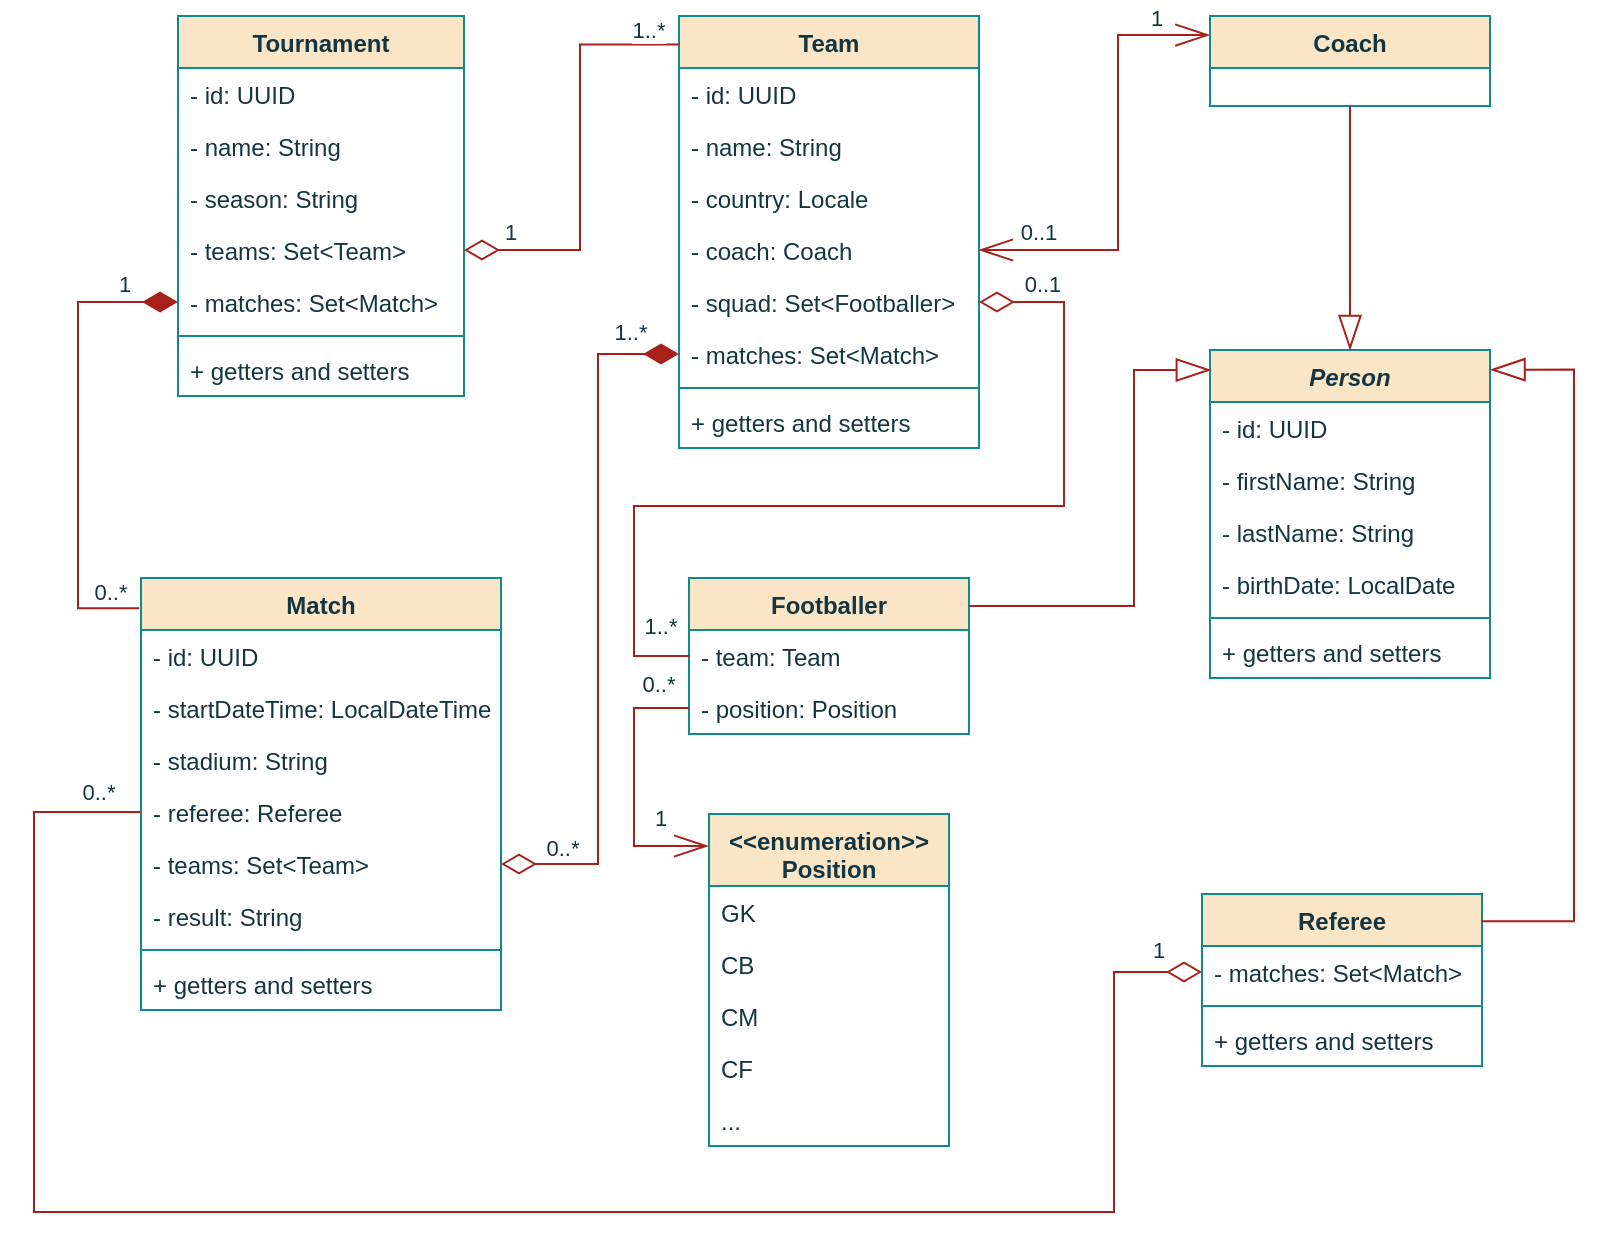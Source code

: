 <mxfile version="21.5.2" type="device">
  <diagram id="C5RBs43oDa-KdzZeNtuy" name="UML">
    <mxGraphModel dx="1723" dy="848" grid="1" gridSize="10" guides="1" tooltips="1" connect="1" arrows="1" fold="1" page="1" pageScale="1" pageWidth="1169" pageHeight="827" math="0" shadow="0">
      <root>
        <mxCell id="WIyWlLk6GJQsqaUBKTNV-0" />
        <mxCell id="WIyWlLk6GJQsqaUBKTNV-1" parent="WIyWlLk6GJQsqaUBKTNV-0" />
        <mxCell id="XqKQ3SVXF8ymDHzSuZuL-0" value="Tournament" style="swimlane;fontStyle=1;align=center;verticalAlign=top;childLayout=stackLayout;horizontal=1;startSize=26;horizontalStack=0;resizeParent=1;resizeLast=0;collapsible=1;marginBottom=0;rounded=0;shadow=0;strokeWidth=1;labelBackgroundColor=none;fillColor=#FAE5C7;strokeColor=#0F8B8D;fontColor=#143642;" parent="WIyWlLk6GJQsqaUBKTNV-1" vertex="1">
          <mxGeometry x="271" y="115" width="143" height="190" as="geometry">
            <mxRectangle x="220" y="120" width="160" height="26" as="alternateBounds" />
          </mxGeometry>
        </mxCell>
        <mxCell id="XqKQ3SVXF8ymDHzSuZuL-2" value="- id: UUID" style="text;align=left;verticalAlign=top;spacingLeft=4;spacingRight=4;overflow=hidden;rotatable=0;points=[[0,0.5],[1,0.5]];portConstraint=eastwest;rounded=0;labelBackgroundColor=none;fontColor=#143642;" parent="XqKQ3SVXF8ymDHzSuZuL-0" vertex="1">
          <mxGeometry y="26" width="143" height="26" as="geometry" />
        </mxCell>
        <mxCell id="XqKQ3SVXF8ymDHzSuZuL-3" value="- name: String" style="text;align=left;verticalAlign=top;spacingLeft=4;spacingRight=4;overflow=hidden;rotatable=0;points=[[0,0.5],[1,0.5]];portConstraint=eastwest;rounded=0;labelBackgroundColor=none;fontColor=#143642;" parent="XqKQ3SVXF8ymDHzSuZuL-0" vertex="1">
          <mxGeometry y="52" width="143" height="26" as="geometry" />
        </mxCell>
        <mxCell id="XqKQ3SVXF8ymDHzSuZuL-4" value="- season: String" style="text;align=left;verticalAlign=top;spacingLeft=4;spacingRight=4;overflow=hidden;rotatable=0;points=[[0,0.5],[1,0.5]];portConstraint=eastwest;rounded=0;labelBackgroundColor=none;fontColor=#143642;" parent="XqKQ3SVXF8ymDHzSuZuL-0" vertex="1">
          <mxGeometry y="78" width="143" height="26" as="geometry" />
        </mxCell>
        <mxCell id="XqKQ3SVXF8ymDHzSuZuL-15" value="- teams: Set&lt;Team&gt;" style="text;align=left;verticalAlign=top;spacingLeft=4;spacingRight=4;overflow=hidden;rotatable=0;points=[[0,0.5],[1,0.5]];portConstraint=eastwest;rounded=0;labelBackgroundColor=none;fontColor=#143642;" parent="XqKQ3SVXF8ymDHzSuZuL-0" vertex="1">
          <mxGeometry y="104" width="143" height="26" as="geometry" />
        </mxCell>
        <mxCell id="XqKQ3SVXF8ymDHzSuZuL-71" value="- matches: Set&lt;Match&gt;" style="text;align=left;verticalAlign=top;spacingLeft=4;spacingRight=4;overflow=hidden;rotatable=0;points=[[0,0.5],[1,0.5]];portConstraint=eastwest;rounded=0;labelBackgroundColor=none;fontColor=#143642;" parent="XqKQ3SVXF8ymDHzSuZuL-0" vertex="1">
          <mxGeometry y="130" width="143" height="26" as="geometry" />
        </mxCell>
        <mxCell id="XqKQ3SVXF8ymDHzSuZuL-5" value="" style="line;html=1;strokeWidth=1;align=left;verticalAlign=middle;spacingTop=-1;spacingLeft=3;spacingRight=3;rotatable=0;labelPosition=right;points=[];portConstraint=eastwest;rounded=0;labelBackgroundColor=none;fillColor=#FAE5C7;strokeColor=#0F8B8D;fontColor=#143642;" parent="XqKQ3SVXF8ymDHzSuZuL-0" vertex="1">
          <mxGeometry y="156" width="143" height="8" as="geometry" />
        </mxCell>
        <mxCell id="XqKQ3SVXF8ymDHzSuZuL-6" value="+ getters and setters" style="text;align=left;verticalAlign=top;spacingLeft=4;spacingRight=4;overflow=hidden;rotatable=0;points=[[0,0.5],[1,0.5]];portConstraint=eastwest;rounded=0;labelBackgroundColor=none;fontColor=#143642;" parent="XqKQ3SVXF8ymDHzSuZuL-0" vertex="1">
          <mxGeometry y="164" width="143" height="26" as="geometry" />
        </mxCell>
        <mxCell id="XqKQ3SVXF8ymDHzSuZuL-9" value="Team" style="swimlane;fontStyle=1;align=center;verticalAlign=top;childLayout=stackLayout;horizontal=1;startSize=26;horizontalStack=0;resizeParent=1;resizeLast=0;collapsible=1;marginBottom=0;rounded=0;shadow=0;strokeWidth=1;labelBackgroundColor=none;fillColor=#FAE5C7;strokeColor=#0F8B8D;fontColor=#143642;" parent="WIyWlLk6GJQsqaUBKTNV-1" vertex="1">
          <mxGeometry x="521.5" y="115" width="150" height="216" as="geometry">
            <mxRectangle x="220" y="120" width="160" height="26" as="alternateBounds" />
          </mxGeometry>
        </mxCell>
        <mxCell id="XqKQ3SVXF8ymDHzSuZuL-10" value="- id: UUID" style="text;align=left;verticalAlign=top;spacingLeft=4;spacingRight=4;overflow=hidden;rotatable=0;points=[[0,0.5],[1,0.5]];portConstraint=eastwest;rounded=0;labelBackgroundColor=none;fontColor=#143642;" parent="XqKQ3SVXF8ymDHzSuZuL-9" vertex="1">
          <mxGeometry y="26" width="150" height="26" as="geometry" />
        </mxCell>
        <mxCell id="XqKQ3SVXF8ymDHzSuZuL-11" value="- name: String" style="text;align=left;verticalAlign=top;spacingLeft=4;spacingRight=4;overflow=hidden;rotatable=0;points=[[0,0.5],[1,0.5]];portConstraint=eastwest;rounded=0;labelBackgroundColor=none;fontColor=#143642;" parent="XqKQ3SVXF8ymDHzSuZuL-9" vertex="1">
          <mxGeometry y="52" width="150" height="26" as="geometry" />
        </mxCell>
        <mxCell id="XqKQ3SVXF8ymDHzSuZuL-12" value="- country: Locale" style="text;align=left;verticalAlign=top;spacingLeft=4;spacingRight=4;overflow=hidden;rotatable=0;points=[[0,0.5],[1,0.5]];portConstraint=eastwest;rounded=0;labelBackgroundColor=none;fontColor=#143642;" parent="XqKQ3SVXF8ymDHzSuZuL-9" vertex="1">
          <mxGeometry y="78" width="150" height="26" as="geometry" />
        </mxCell>
        <mxCell id="XqKQ3SVXF8ymDHzSuZuL-25" value="- coach: Coach" style="text;align=left;verticalAlign=top;spacingLeft=4;spacingRight=4;overflow=hidden;rotatable=0;points=[[0,0.5],[1,0.5]];portConstraint=eastwest;rounded=0;labelBackgroundColor=none;fontColor=#143642;" parent="XqKQ3SVXF8ymDHzSuZuL-9" vertex="1">
          <mxGeometry y="104" width="150" height="26" as="geometry" />
        </mxCell>
        <mxCell id="XqKQ3SVXF8ymDHzSuZuL-61" value="- squad: Set&lt;Footballer&gt;" style="text;align=left;verticalAlign=top;spacingLeft=4;spacingRight=4;overflow=hidden;rotatable=0;points=[[0,0.5],[1,0.5]];portConstraint=eastwest;rounded=0;labelBackgroundColor=none;fontColor=#143642;" parent="XqKQ3SVXF8ymDHzSuZuL-9" vertex="1">
          <mxGeometry y="130" width="150" height="26" as="geometry" />
        </mxCell>
        <mxCell id="XqKQ3SVXF8ymDHzSuZuL-16" value="- matches: Set&lt;Match&gt;" style="text;align=left;verticalAlign=top;spacingLeft=4;spacingRight=4;overflow=hidden;rotatable=0;points=[[0,0.5],[1,0.5]];portConstraint=eastwest;rounded=0;labelBackgroundColor=none;fontColor=#143642;" parent="XqKQ3SVXF8ymDHzSuZuL-9" vertex="1">
          <mxGeometry y="156" width="150" height="26" as="geometry" />
        </mxCell>
        <mxCell id="XqKQ3SVXF8ymDHzSuZuL-13" value="" style="line;html=1;strokeWidth=1;align=left;verticalAlign=middle;spacingTop=-1;spacingLeft=3;spacingRight=3;rotatable=0;labelPosition=right;points=[];portConstraint=eastwest;rounded=0;labelBackgroundColor=none;fillColor=#FAE5C7;strokeColor=#0F8B8D;fontColor=#143642;" parent="XqKQ3SVXF8ymDHzSuZuL-9" vertex="1">
          <mxGeometry y="182" width="150" height="8" as="geometry" />
        </mxCell>
        <mxCell id="XqKQ3SVXF8ymDHzSuZuL-14" value="+ getters and setters" style="text;align=left;verticalAlign=top;spacingLeft=4;spacingRight=4;overflow=hidden;rotatable=0;points=[[0,0.5],[1,0.5]];portConstraint=eastwest;rounded=0;labelBackgroundColor=none;fontColor=#143642;" parent="XqKQ3SVXF8ymDHzSuZuL-9" vertex="1">
          <mxGeometry y="190" width="150" height="26" as="geometry" />
        </mxCell>
        <mxCell id="XqKQ3SVXF8ymDHzSuZuL-17" value="Coach" style="swimlane;fontStyle=1;align=center;verticalAlign=top;childLayout=stackLayout;horizontal=1;startSize=26;horizontalStack=0;resizeParent=1;resizeLast=0;collapsible=1;marginBottom=0;rounded=0;shadow=0;strokeWidth=1;labelBackgroundColor=none;fillColor=#FAE5C7;strokeColor=#0F8B8D;fontColor=#143642;" parent="WIyWlLk6GJQsqaUBKTNV-1" vertex="1">
          <mxGeometry x="787" y="115" width="140" height="45" as="geometry">
            <mxRectangle x="220" y="120" width="160" height="26" as="alternateBounds" />
          </mxGeometry>
        </mxCell>
        <mxCell id="XqKQ3SVXF8ymDHzSuZuL-26" value="Footballer" style="swimlane;fontStyle=1;align=center;verticalAlign=top;childLayout=stackLayout;horizontal=1;startSize=26;horizontalStack=0;resizeParent=1;resizeLast=0;collapsible=1;marginBottom=0;rounded=0;shadow=0;strokeWidth=1;labelBackgroundColor=none;fillColor=#FAE5C7;strokeColor=#0F8B8D;fontColor=#143642;" parent="WIyWlLk6GJQsqaUBKTNV-1" vertex="1">
          <mxGeometry x="526.5" y="396" width="140" height="78" as="geometry">
            <mxRectangle x="220" y="120" width="160" height="26" as="alternateBounds" />
          </mxGeometry>
        </mxCell>
        <mxCell id="XqKQ3SVXF8ymDHzSuZuL-31" value="- team: Team" style="text;align=left;verticalAlign=top;spacingLeft=4;spacingRight=4;overflow=hidden;rotatable=0;points=[[0,0.5],[1,0.5]];portConstraint=eastwest;rounded=0;labelBackgroundColor=none;fontColor=#143642;" parent="XqKQ3SVXF8ymDHzSuZuL-26" vertex="1">
          <mxGeometry y="26" width="140" height="26" as="geometry" />
        </mxCell>
        <mxCell id="XqKQ3SVXF8ymDHzSuZuL-34" value="- position: Position" style="text;align=left;verticalAlign=top;spacingLeft=4;spacingRight=4;overflow=hidden;rotatable=0;points=[[0,0.5],[1,0.5]];portConstraint=eastwest;rounded=0;labelBackgroundColor=none;fontColor=#143642;" parent="XqKQ3SVXF8ymDHzSuZuL-26" vertex="1">
          <mxGeometry y="52" width="140" height="26" as="geometry" />
        </mxCell>
        <mxCell id="XqKQ3SVXF8ymDHzSuZuL-35" value="&lt;&lt;enumeration&gt;&gt;&#xa;Position" style="swimlane;fontStyle=1;align=center;verticalAlign=top;childLayout=stackLayout;horizontal=1;startSize=36;horizontalStack=0;resizeParent=1;resizeLast=0;collapsible=1;marginBottom=0;rounded=0;shadow=0;strokeWidth=1;labelBackgroundColor=none;fillColor=#FAE5C7;strokeColor=#0F8B8D;fontColor=#143642;" parent="WIyWlLk6GJQsqaUBKTNV-1" vertex="1">
          <mxGeometry x="536.5" y="514" width="120" height="166" as="geometry">
            <mxRectangle x="220" y="120" width="160" height="26" as="alternateBounds" />
          </mxGeometry>
        </mxCell>
        <mxCell id="XqKQ3SVXF8ymDHzSuZuL-36" value="GK" style="text;align=left;verticalAlign=top;spacingLeft=4;spacingRight=4;overflow=hidden;rotatable=0;points=[[0,0.5],[1,0.5]];portConstraint=eastwest;rounded=0;labelBackgroundColor=none;fontColor=#143642;" parent="XqKQ3SVXF8ymDHzSuZuL-35" vertex="1">
          <mxGeometry y="36" width="120" height="26" as="geometry" />
        </mxCell>
        <mxCell id="XqKQ3SVXF8ymDHzSuZuL-44" value="CB" style="text;align=left;verticalAlign=top;spacingLeft=4;spacingRight=4;overflow=hidden;rotatable=0;points=[[0,0.5],[1,0.5]];portConstraint=eastwest;rounded=0;labelBackgroundColor=none;fontColor=#143642;" parent="XqKQ3SVXF8ymDHzSuZuL-35" vertex="1">
          <mxGeometry y="62" width="120" height="26" as="geometry" />
        </mxCell>
        <mxCell id="XqKQ3SVXF8ymDHzSuZuL-45" value="CM" style="text;align=left;verticalAlign=top;spacingLeft=4;spacingRight=4;overflow=hidden;rotatable=0;points=[[0,0.5],[1,0.5]];portConstraint=eastwest;rounded=0;labelBackgroundColor=none;fontColor=#143642;" parent="XqKQ3SVXF8ymDHzSuZuL-35" vertex="1">
          <mxGeometry y="88" width="120" height="26" as="geometry" />
        </mxCell>
        <mxCell id="XqKQ3SVXF8ymDHzSuZuL-46" value="CF" style="text;align=left;verticalAlign=top;spacingLeft=4;spacingRight=4;overflow=hidden;rotatable=0;points=[[0,0.5],[1,0.5]];portConstraint=eastwest;rounded=0;labelBackgroundColor=none;fontColor=#143642;" parent="XqKQ3SVXF8ymDHzSuZuL-35" vertex="1">
          <mxGeometry y="114" width="120" height="26" as="geometry" />
        </mxCell>
        <mxCell id="XqKQ3SVXF8ymDHzSuZuL-47" value="..." style="text;align=left;verticalAlign=top;spacingLeft=4;spacingRight=4;overflow=hidden;rotatable=0;points=[[0,0.5],[1,0.5]];portConstraint=eastwest;rounded=0;labelBackgroundColor=none;fontColor=#143642;" parent="XqKQ3SVXF8ymDHzSuZuL-35" vertex="1">
          <mxGeometry y="140" width="120" height="26" as="geometry" />
        </mxCell>
        <mxCell id="XqKQ3SVXF8ymDHzSuZuL-48" value="Match" style="swimlane;fontStyle=1;align=center;verticalAlign=top;childLayout=stackLayout;horizontal=1;startSize=26;horizontalStack=0;resizeParent=1;resizeLast=0;collapsible=1;marginBottom=0;rounded=0;shadow=0;strokeWidth=1;labelBackgroundColor=none;fillColor=#FAE5C7;strokeColor=#0F8B8D;fontColor=#143642;" parent="WIyWlLk6GJQsqaUBKTNV-1" vertex="1">
          <mxGeometry x="252.5" y="396" width="180" height="216" as="geometry">
            <mxRectangle x="220" y="120" width="160" height="26" as="alternateBounds" />
          </mxGeometry>
        </mxCell>
        <mxCell id="XqKQ3SVXF8ymDHzSuZuL-49" value="- id: UUID" style="text;align=left;verticalAlign=top;spacingLeft=4;spacingRight=4;overflow=hidden;rotatable=0;points=[[0,0.5],[1,0.5]];portConstraint=eastwest;rounded=0;labelBackgroundColor=none;fontColor=#143642;" parent="XqKQ3SVXF8ymDHzSuZuL-48" vertex="1">
          <mxGeometry y="26" width="180" height="26" as="geometry" />
        </mxCell>
        <mxCell id="XqKQ3SVXF8ymDHzSuZuL-52" value="- startDateTime: LocalDateTime" style="text;align=left;verticalAlign=top;spacingLeft=4;spacingRight=4;overflow=hidden;rotatable=0;points=[[0,0.5],[1,0.5]];portConstraint=eastwest;rounded=0;labelBackgroundColor=none;fontColor=#143642;" parent="XqKQ3SVXF8ymDHzSuZuL-48" vertex="1">
          <mxGeometry y="52" width="180" height="26" as="geometry" />
        </mxCell>
        <mxCell id="XqKQ3SVXF8ymDHzSuZuL-50" value="- stadium: String" style="text;align=left;verticalAlign=top;spacingLeft=4;spacingRight=4;overflow=hidden;rotatable=0;points=[[0,0.5],[1,0.5]];portConstraint=eastwest;rounded=0;labelBackgroundColor=none;fontColor=#143642;" parent="XqKQ3SVXF8ymDHzSuZuL-48" vertex="1">
          <mxGeometry y="78" width="180" height="26" as="geometry" />
        </mxCell>
        <mxCell id="XqKQ3SVXF8ymDHzSuZuL-51" value="- referee: Referee" style="text;align=left;verticalAlign=top;spacingLeft=4;spacingRight=4;overflow=hidden;rotatable=0;points=[[0,0.5],[1,0.5]];portConstraint=eastwest;rounded=0;labelBackgroundColor=none;fontColor=#143642;" parent="XqKQ3SVXF8ymDHzSuZuL-48" vertex="1">
          <mxGeometry y="104" width="180" height="26" as="geometry" />
        </mxCell>
        <mxCell id="XqKQ3SVXF8ymDHzSuZuL-57" value="- teams: Set&lt;Team&gt;" style="text;align=left;verticalAlign=top;spacingLeft=4;spacingRight=4;overflow=hidden;rotatable=0;points=[[0,0.5],[1,0.5]];portConstraint=eastwest;rounded=0;labelBackgroundColor=none;fontColor=#143642;" parent="XqKQ3SVXF8ymDHzSuZuL-48" vertex="1">
          <mxGeometry y="130" width="180" height="26" as="geometry" />
        </mxCell>
        <mxCell id="XqKQ3SVXF8ymDHzSuZuL-53" value="- result: String" style="text;align=left;verticalAlign=top;spacingLeft=4;spacingRight=4;overflow=hidden;rotatable=0;points=[[0,0.5],[1,0.5]];portConstraint=eastwest;rounded=0;labelBackgroundColor=none;fontColor=#143642;" parent="XqKQ3SVXF8ymDHzSuZuL-48" vertex="1">
          <mxGeometry y="156" width="180" height="26" as="geometry" />
        </mxCell>
        <mxCell id="XqKQ3SVXF8ymDHzSuZuL-55" value="" style="line;html=1;strokeWidth=1;align=left;verticalAlign=middle;spacingTop=-1;spacingLeft=3;spacingRight=3;rotatable=0;labelPosition=right;points=[];portConstraint=eastwest;rounded=0;labelBackgroundColor=none;fillColor=#FAE5C7;strokeColor=#0F8B8D;fontColor=#143642;" parent="XqKQ3SVXF8ymDHzSuZuL-48" vertex="1">
          <mxGeometry y="182" width="180" height="8" as="geometry" />
        </mxCell>
        <mxCell id="XqKQ3SVXF8ymDHzSuZuL-56" value="+ getters and setters" style="text;align=left;verticalAlign=top;spacingLeft=4;spacingRight=4;overflow=hidden;rotatable=0;points=[[0,0.5],[1,0.5]];portConstraint=eastwest;rounded=0;labelBackgroundColor=none;fontColor=#143642;" parent="XqKQ3SVXF8ymDHzSuZuL-48" vertex="1">
          <mxGeometry y="190" width="180" height="26" as="geometry" />
        </mxCell>
        <mxCell id="XqKQ3SVXF8ymDHzSuZuL-58" value="" style="endArrow=diamondThin;endFill=0;endSize=15;html=1;rounded=0;fontFamily=Helvetica;fontSize=12;fontColor=default;startSize=15;edgeStyle=orthogonalEdgeStyle;entryX=1;entryY=0.5;entryDx=0;entryDy=0;labelBackgroundColor=none;strokeColor=#A8201A;exitX=0.001;exitY=0.066;exitDx=0;exitDy=0;exitPerimeter=0;" parent="WIyWlLk6GJQsqaUBKTNV-1" source="XqKQ3SVXF8ymDHzSuZuL-9" target="XqKQ3SVXF8ymDHzSuZuL-15" edge="1">
          <mxGeometry width="160" relative="1" as="geometry">
            <mxPoint x="511.5" y="135" as="sourcePoint" />
            <mxPoint x="441.5" y="266" as="targetPoint" />
            <Array as="points">
              <mxPoint x="472" y="129" />
              <mxPoint x="472" y="232" />
            </Array>
          </mxGeometry>
        </mxCell>
        <mxCell id="XqKQ3SVXF8ymDHzSuZuL-59" value="1..*" style="edgeLabel;html=1;align=center;verticalAlign=middle;resizable=0;points=[];fontColor=#143642;" parent="XqKQ3SVXF8ymDHzSuZuL-58" vertex="1" connectable="0">
          <mxGeometry x="-0.857" y="-5" relative="1" as="geometry">
            <mxPoint x="-1" y="-3" as="offset" />
          </mxGeometry>
        </mxCell>
        <mxCell id="XqKQ3SVXF8ymDHzSuZuL-60" value="1" style="edgeLabel;html=1;align=center;verticalAlign=middle;resizable=0;points=[];fontColor=#143642;" parent="XqKQ3SVXF8ymDHzSuZuL-58" vertex="1" connectable="0">
          <mxGeometry x="0.627" y="-3" relative="1" as="geometry">
            <mxPoint x="-17" y="-6" as="offset" />
          </mxGeometry>
        </mxCell>
        <mxCell id="XqKQ3SVXF8ymDHzSuZuL-68" value="" style="endArrow=openThin;endFill=0;endSize=15;html=1;rounded=0;fontFamily=Helvetica;fontSize=12;fontColor=default;startSize=15;edgeStyle=orthogonalEdgeStyle;entryX=1;entryY=0.5;entryDx=0;entryDy=0;labelBackgroundColor=none;strokeColor=#A8201A;startArrow=openThin;startFill=0;exitX=-0.002;exitY=0.212;exitDx=0;exitDy=0;exitPerimeter=0;" parent="WIyWlLk6GJQsqaUBKTNV-1" source="XqKQ3SVXF8ymDHzSuZuL-17" target="XqKQ3SVXF8ymDHzSuZuL-25" edge="1">
          <mxGeometry width="160" relative="1" as="geometry">
            <mxPoint x="787" y="258" as="sourcePoint" />
            <mxPoint x="721" y="235.94" as="targetPoint" />
            <Array as="points">
              <mxPoint x="741" y="125" />
              <mxPoint x="741" y="232" />
            </Array>
          </mxGeometry>
        </mxCell>
        <mxCell id="XqKQ3SVXF8ymDHzSuZuL-69" value="1" style="edgeLabel;html=1;align=center;verticalAlign=middle;resizable=0;points=[];fontColor=#143642;" parent="XqKQ3SVXF8ymDHzSuZuL-68" vertex="1" connectable="0">
          <mxGeometry x="-0.857" y="-5" relative="1" as="geometry">
            <mxPoint x="-11" y="-4" as="offset" />
          </mxGeometry>
        </mxCell>
        <mxCell id="XqKQ3SVXF8ymDHzSuZuL-70" value="0..1" style="edgeLabel;html=1;align=center;verticalAlign=middle;resizable=0;points=[];fontColor=#143642;" parent="XqKQ3SVXF8ymDHzSuZuL-68" vertex="1" connectable="0">
          <mxGeometry x="0.627" y="-3" relative="1" as="geometry">
            <mxPoint x="-12" y="-6" as="offset" />
          </mxGeometry>
        </mxCell>
        <mxCell id="XqKQ3SVXF8ymDHzSuZuL-72" value="" style="endArrow=diamondThin;endFill=1;endSize=15;html=1;rounded=0;fontFamily=Helvetica;fontSize=12;fontColor=default;startSize=15;edgeStyle=orthogonalEdgeStyle;exitX=-0.005;exitY=0.07;exitDx=0;exitDy=0;labelBackgroundColor=none;strokeColor=#A8201A;entryX=0;entryY=0.5;entryDx=0;entryDy=0;exitPerimeter=0;" parent="WIyWlLk6GJQsqaUBKTNV-1" source="XqKQ3SVXF8ymDHzSuZuL-48" target="XqKQ3SVXF8ymDHzSuZuL-71" edge="1">
          <mxGeometry width="160" relative="1" as="geometry">
            <mxPoint x="207" y="458" as="sourcePoint" />
            <mxPoint x="231" y="345" as="targetPoint" />
            <Array as="points">
              <mxPoint x="221" y="411" />
              <mxPoint x="221" y="258" />
            </Array>
          </mxGeometry>
        </mxCell>
        <mxCell id="XqKQ3SVXF8ymDHzSuZuL-73" value="1" style="edgeLabel;html=1;align=center;verticalAlign=middle;resizable=0;points=[];fontColor=#143642;" parent="XqKQ3SVXF8ymDHzSuZuL-72" vertex="1" connectable="0">
          <mxGeometry x="0.664" y="2" relative="1" as="geometry">
            <mxPoint x="12" y="-7" as="offset" />
          </mxGeometry>
        </mxCell>
        <mxCell id="XqKQ3SVXF8ymDHzSuZuL-74" value="0..*" style="edgeLabel;html=1;align=center;verticalAlign=middle;resizable=0;points=[];fontColor=#143642;" parent="XqKQ3SVXF8ymDHzSuZuL-72" vertex="1" connectable="0">
          <mxGeometry x="-0.897" relative="1" as="geometry">
            <mxPoint x="-3" y="-8" as="offset" />
          </mxGeometry>
        </mxCell>
        <mxCell id="XqKQ3SVXF8ymDHzSuZuL-75" value="" style="endArrow=diamondThin;endFill=0;endSize=15;html=1;rounded=0;fontFamily=Helvetica;fontSize=12;fontColor=default;startSize=15;edgeStyle=orthogonalEdgeStyle;entryX=1;entryY=0.5;entryDx=0;entryDy=0;labelBackgroundColor=none;strokeColor=#A8201A;startArrow=diamondThin;startFill=1;exitX=0;exitY=0.5;exitDx=0;exitDy=0;" parent="WIyWlLk6GJQsqaUBKTNV-1" source="XqKQ3SVXF8ymDHzSuZuL-16" target="XqKQ3SVXF8ymDHzSuZuL-57" edge="1">
          <mxGeometry width="160" relative="1" as="geometry">
            <mxPoint x="491" y="285" as="sourcePoint" />
            <mxPoint x="460" y="470" as="targetPoint" />
            <Array as="points">
              <mxPoint x="481" y="284" />
              <mxPoint x="481" y="539" />
            </Array>
          </mxGeometry>
        </mxCell>
        <mxCell id="XqKQ3SVXF8ymDHzSuZuL-76" value="1..*" style="edgeLabel;html=1;align=center;verticalAlign=middle;resizable=0;points=[];fontColor=#143642;" parent="XqKQ3SVXF8ymDHzSuZuL-75" vertex="1" connectable="0">
          <mxGeometry x="-0.857" y="-5" relative="1" as="geometry">
            <mxPoint y="-6" as="offset" />
          </mxGeometry>
        </mxCell>
        <mxCell id="XqKQ3SVXF8ymDHzSuZuL-77" value="0..*" style="edgeLabel;html=1;align=center;verticalAlign=middle;resizable=0;points=[];fontColor=#143642;" parent="XqKQ3SVXF8ymDHzSuZuL-75" vertex="1" connectable="0">
          <mxGeometry x="0.627" y="-3" relative="1" as="geometry">
            <mxPoint x="-15" y="7" as="offset" />
          </mxGeometry>
        </mxCell>
        <mxCell id="XqKQ3SVXF8ymDHzSuZuL-78" value="" style="endArrow=diamondThin;endFill=0;endSize=15;html=1;rounded=0;fontFamily=Helvetica;fontSize=12;fontColor=default;startSize=15;edgeStyle=orthogonalEdgeStyle;entryX=1;entryY=0.5;entryDx=0;entryDy=0;labelBackgroundColor=none;strokeColor=#A8201A;exitX=0;exitY=0.5;exitDx=0;exitDy=0;" parent="WIyWlLk6GJQsqaUBKTNV-1" source="XqKQ3SVXF8ymDHzSuZuL-26" target="XqKQ3SVXF8ymDHzSuZuL-61" edge="1">
          <mxGeometry width="160" relative="1" as="geometry">
            <mxPoint x="509" y="370" as="sourcePoint" />
            <mxPoint x="801" y="396" as="targetPoint" />
            <Array as="points">
              <mxPoint x="499" y="435" />
              <mxPoint x="499" y="360" />
              <mxPoint x="714" y="360" />
              <mxPoint x="714" y="258" />
            </Array>
          </mxGeometry>
        </mxCell>
        <mxCell id="XqKQ3SVXF8ymDHzSuZuL-79" value="1..*" style="edgeLabel;html=1;align=center;verticalAlign=middle;resizable=0;points=[];fontColor=#143642;" parent="XqKQ3SVXF8ymDHzSuZuL-78" vertex="1" connectable="0">
          <mxGeometry x="-0.857" y="-5" relative="1" as="geometry">
            <mxPoint x="8" y="-10" as="offset" />
          </mxGeometry>
        </mxCell>
        <mxCell id="XqKQ3SVXF8ymDHzSuZuL-80" value="0..1" style="edgeLabel;html=1;align=center;verticalAlign=middle;resizable=0;points=[];fontColor=#143642;" parent="XqKQ3SVXF8ymDHzSuZuL-78" vertex="1" connectable="0">
          <mxGeometry x="0.627" y="-3" relative="1" as="geometry">
            <mxPoint x="-14" y="-53" as="offset" />
          </mxGeometry>
        </mxCell>
        <mxCell id="XqKQ3SVXF8ymDHzSuZuL-81" value="" style="endArrow=openThin;endFill=0;endSize=15;html=1;rounded=0;fontFamily=Helvetica;fontSize=12;fontColor=default;startSize=15;edgeStyle=orthogonalEdgeStyle;labelBackgroundColor=none;strokeColor=#A8201A;startArrow=none;startFill=0;exitX=0;exitY=0.5;exitDx=0;exitDy=0;entryX=-0.003;entryY=0.094;entryDx=0;entryDy=0;entryPerimeter=0;" parent="WIyWlLk6GJQsqaUBKTNV-1" source="XqKQ3SVXF8ymDHzSuZuL-34" target="XqKQ3SVXF8ymDHzSuZuL-35" edge="1">
          <mxGeometry width="160" relative="1" as="geometry">
            <mxPoint x="801" y="475" as="sourcePoint" />
            <mxPoint x="841" y="411" as="targetPoint" />
            <Array as="points">
              <mxPoint x="499" y="461" />
              <mxPoint x="499" y="530" />
              <mxPoint x="536" y="530" />
            </Array>
          </mxGeometry>
        </mxCell>
        <mxCell id="XqKQ3SVXF8ymDHzSuZuL-82" value="0..*" style="edgeLabel;html=1;align=center;verticalAlign=middle;resizable=0;points=[];fontColor=#143642;" parent="XqKQ3SVXF8ymDHzSuZuL-81" vertex="1" connectable="0">
          <mxGeometry x="-0.857" y="-5" relative="1" as="geometry">
            <mxPoint x="-6" y="-7" as="offset" />
          </mxGeometry>
        </mxCell>
        <mxCell id="XqKQ3SVXF8ymDHzSuZuL-83" value="1" style="edgeLabel;html=1;align=center;verticalAlign=middle;resizable=0;points=[];fontColor=#143642;" parent="XqKQ3SVXF8ymDHzSuZuL-81" vertex="1" connectable="0">
          <mxGeometry x="0.627" y="-3" relative="1" as="geometry">
            <mxPoint y="-17" as="offset" />
          </mxGeometry>
        </mxCell>
        <mxCell id="md1pgeVaQfQr4E9H9Jwo-9" value="Referee" style="swimlane;fontStyle=1;align=center;verticalAlign=top;childLayout=stackLayout;horizontal=1;startSize=26;horizontalStack=0;resizeParent=1;resizeLast=0;collapsible=1;marginBottom=0;rounded=0;shadow=0;strokeWidth=1;labelBackgroundColor=none;fillColor=#FAE5C7;strokeColor=#0F8B8D;fontColor=#143642;" vertex="1" parent="WIyWlLk6GJQsqaUBKTNV-1">
          <mxGeometry x="783" y="554" width="140" height="86" as="geometry">
            <mxRectangle x="220" y="120" width="160" height="26" as="alternateBounds" />
          </mxGeometry>
        </mxCell>
        <mxCell id="md1pgeVaQfQr4E9H9Jwo-13" value="- matches: Set&lt;Match&gt;" style="text;align=left;verticalAlign=top;spacingLeft=4;spacingRight=4;overflow=hidden;rotatable=0;points=[[0,0.5],[1,0.5]];portConstraint=eastwest;rounded=0;labelBackgroundColor=none;fontColor=#143642;" vertex="1" parent="md1pgeVaQfQr4E9H9Jwo-9">
          <mxGeometry y="26" width="140" height="26" as="geometry" />
        </mxCell>
        <mxCell id="md1pgeVaQfQr4E9H9Jwo-14" value="" style="line;html=1;strokeWidth=1;align=left;verticalAlign=middle;spacingTop=-1;spacingLeft=3;spacingRight=3;rotatable=0;labelPosition=right;points=[];portConstraint=eastwest;rounded=0;labelBackgroundColor=none;fillColor=#FAE5C7;strokeColor=#0F8B8D;fontColor=#143642;" vertex="1" parent="md1pgeVaQfQr4E9H9Jwo-9">
          <mxGeometry y="52" width="140" height="8" as="geometry" />
        </mxCell>
        <mxCell id="md1pgeVaQfQr4E9H9Jwo-15" value="+ getters and setters" style="text;align=left;verticalAlign=top;spacingLeft=4;spacingRight=4;overflow=hidden;rotatable=0;points=[[0,0.5],[1,0.5]];portConstraint=eastwest;rounded=0;labelBackgroundColor=none;fontColor=#143642;" vertex="1" parent="md1pgeVaQfQr4E9H9Jwo-9">
          <mxGeometry y="60" width="140" height="26" as="geometry" />
        </mxCell>
        <mxCell id="md1pgeVaQfQr4E9H9Jwo-16" value="Person" style="swimlane;fontStyle=3;align=center;verticalAlign=top;childLayout=stackLayout;horizontal=1;startSize=26;horizontalStack=0;resizeParent=1;resizeLast=0;collapsible=1;marginBottom=0;rounded=0;shadow=0;strokeWidth=1;labelBackgroundColor=none;fillColor=#FAE5C7;strokeColor=#0F8B8D;fontColor=#143642;" vertex="1" parent="WIyWlLk6GJQsqaUBKTNV-1">
          <mxGeometry x="787" y="282" width="140" height="164" as="geometry">
            <mxRectangle x="220" y="120" width="160" height="26" as="alternateBounds" />
          </mxGeometry>
        </mxCell>
        <mxCell id="md1pgeVaQfQr4E9H9Jwo-17" value="- id: UUID" style="text;align=left;verticalAlign=top;spacingLeft=4;spacingRight=4;overflow=hidden;rotatable=0;points=[[0,0.5],[1,0.5]];portConstraint=eastwest;rounded=0;labelBackgroundColor=none;fontColor=#143642;" vertex="1" parent="md1pgeVaQfQr4E9H9Jwo-16">
          <mxGeometry y="26" width="140" height="26" as="geometry" />
        </mxCell>
        <mxCell id="md1pgeVaQfQr4E9H9Jwo-18" value="- firstName: String" style="text;align=left;verticalAlign=top;spacingLeft=4;spacingRight=4;overflow=hidden;rotatable=0;points=[[0,0.5],[1,0.5]];portConstraint=eastwest;rounded=0;labelBackgroundColor=none;fontColor=#143642;" vertex="1" parent="md1pgeVaQfQr4E9H9Jwo-16">
          <mxGeometry y="52" width="140" height="26" as="geometry" />
        </mxCell>
        <mxCell id="md1pgeVaQfQr4E9H9Jwo-19" value="- lastName: String" style="text;align=left;verticalAlign=top;spacingLeft=4;spacingRight=4;overflow=hidden;rotatable=0;points=[[0,0.5],[1,0.5]];portConstraint=eastwest;rounded=0;labelBackgroundColor=none;fontColor=#143642;" vertex="1" parent="md1pgeVaQfQr4E9H9Jwo-16">
          <mxGeometry y="78" width="140" height="26" as="geometry" />
        </mxCell>
        <mxCell id="md1pgeVaQfQr4E9H9Jwo-20" value="- birthDate: LocalDate" style="text;align=left;verticalAlign=top;spacingLeft=4;spacingRight=4;overflow=hidden;rotatable=0;points=[[0,0.5],[1,0.5]];portConstraint=eastwest;rounded=0;labelBackgroundColor=none;fontColor=#143642;" vertex="1" parent="md1pgeVaQfQr4E9H9Jwo-16">
          <mxGeometry y="104" width="140" height="26" as="geometry" />
        </mxCell>
        <mxCell id="md1pgeVaQfQr4E9H9Jwo-21" value="" style="line;html=1;strokeWidth=1;align=left;verticalAlign=middle;spacingTop=-1;spacingLeft=3;spacingRight=3;rotatable=0;labelPosition=right;points=[];portConstraint=eastwest;rounded=0;labelBackgroundColor=none;fillColor=#FAE5C7;strokeColor=#0F8B8D;fontColor=#143642;" vertex="1" parent="md1pgeVaQfQr4E9H9Jwo-16">
          <mxGeometry y="130" width="140" height="8" as="geometry" />
        </mxCell>
        <mxCell id="md1pgeVaQfQr4E9H9Jwo-22" value="+ getters and setters" style="text;align=left;verticalAlign=top;spacingLeft=4;spacingRight=4;overflow=hidden;rotatable=0;points=[[0,0.5],[1,0.5]];portConstraint=eastwest;rounded=0;labelBackgroundColor=none;fontColor=#143642;" vertex="1" parent="md1pgeVaQfQr4E9H9Jwo-16">
          <mxGeometry y="138" width="140" height="26" as="geometry" />
        </mxCell>
        <mxCell id="md1pgeVaQfQr4E9H9Jwo-23" value="" style="endArrow=blockThin;endFill=0;endSize=15;html=1;rounded=0;fontFamily=Helvetica;fontSize=12;fontColor=default;startSize=15;edgeStyle=orthogonalEdgeStyle;labelBackgroundColor=none;strokeColor=#A8201A;entryX=0.003;entryY=0.061;entryDx=0;entryDy=0;entryPerimeter=0;" edge="1" parent="WIyWlLk6GJQsqaUBKTNV-1" source="XqKQ3SVXF8ymDHzSuZuL-26" target="md1pgeVaQfQr4E9H9Jwo-16">
          <mxGeometry width="160" relative="1" as="geometry">
            <mxPoint x="989" y="507.06" as="sourcePoint" />
            <mxPoint x="994" y="330.06" as="targetPoint" />
            <Array as="points">
              <mxPoint x="749" y="410" />
              <mxPoint x="749" y="292" />
            </Array>
          </mxGeometry>
        </mxCell>
        <mxCell id="md1pgeVaQfQr4E9H9Jwo-26" value="" style="endArrow=blockThin;endFill=0;endSize=15;html=1;rounded=0;fontFamily=Helvetica;fontSize=12;fontColor=default;startSize=15;edgeStyle=orthogonalEdgeStyle;labelBackgroundColor=none;strokeColor=#A8201A;exitX=1;exitY=0.158;exitDx=0;exitDy=0;exitPerimeter=0;entryX=1.002;entryY=0.06;entryDx=0;entryDy=0;entryPerimeter=0;" edge="1" parent="WIyWlLk6GJQsqaUBKTNV-1" source="md1pgeVaQfQr4E9H9Jwo-9" target="md1pgeVaQfQr4E9H9Jwo-16">
          <mxGeometry width="160" relative="1" as="geometry">
            <mxPoint x="949" y="564" as="sourcePoint" />
            <mxPoint x="989" y="370" as="targetPoint" />
            <Array as="points">
              <mxPoint x="969" y="568" />
              <mxPoint x="969" y="292" />
            </Array>
          </mxGeometry>
        </mxCell>
        <mxCell id="md1pgeVaQfQr4E9H9Jwo-27" value="" style="endArrow=blockThin;endFill=0;endSize=15;html=1;rounded=0;fontFamily=Helvetica;fontSize=12;fontColor=default;startSize=15;edgeStyle=orthogonalEdgeStyle;labelBackgroundColor=none;strokeColor=#A8201A;exitX=0.5;exitY=1;exitDx=0;exitDy=0;entryX=0.5;entryY=0;entryDx=0;entryDy=0;" edge="1" parent="WIyWlLk6GJQsqaUBKTNV-1" source="XqKQ3SVXF8ymDHzSuZuL-17" target="md1pgeVaQfQr4E9H9Jwo-16">
          <mxGeometry width="160" relative="1" as="geometry">
            <mxPoint x="1019" y="395.94" as="sourcePoint" />
            <mxPoint x="969" y="240" as="targetPoint" />
            <Array as="points" />
          </mxGeometry>
        </mxCell>
        <mxCell id="md1pgeVaQfQr4E9H9Jwo-28" value="" style="endArrow=diamondThin;endFill=0;endSize=15;html=1;rounded=0;fontFamily=Helvetica;fontSize=12;fontColor=default;startSize=15;edgeStyle=orthogonalEdgeStyle;entryX=0;entryY=0.5;entryDx=0;entryDy=0;labelBackgroundColor=none;strokeColor=#A8201A;exitX=0;exitY=0.5;exitDx=0;exitDy=0;" edge="1" parent="WIyWlLk6GJQsqaUBKTNV-1" source="XqKQ3SVXF8ymDHzSuZuL-51" target="md1pgeVaQfQr4E9H9Jwo-13">
          <mxGeometry width="160" relative="1" as="geometry">
            <mxPoint x="199" y="520" as="sourcePoint" />
            <mxPoint x="389" y="713" as="targetPoint" />
            <Array as="points">
              <mxPoint x="199" y="513" />
              <mxPoint x="199" y="713" />
              <mxPoint x="739" y="713" />
              <mxPoint x="739" y="593" />
            </Array>
          </mxGeometry>
        </mxCell>
        <mxCell id="md1pgeVaQfQr4E9H9Jwo-29" value="0..*" style="edgeLabel;html=1;align=center;verticalAlign=middle;resizable=0;points=[];fontColor=#143642;" vertex="1" connectable="0" parent="md1pgeVaQfQr4E9H9Jwo-28">
          <mxGeometry x="-0.857" y="-5" relative="1" as="geometry">
            <mxPoint x="37" y="-25" as="offset" />
          </mxGeometry>
        </mxCell>
        <mxCell id="md1pgeVaQfQr4E9H9Jwo-30" value="1" style="edgeLabel;html=1;align=center;verticalAlign=middle;resizable=0;points=[];fontColor=#143642;" vertex="1" connectable="0" parent="md1pgeVaQfQr4E9H9Jwo-28">
          <mxGeometry x="0.627" y="-3" relative="1" as="geometry">
            <mxPoint x="36" y="-134" as="offset" />
          </mxGeometry>
        </mxCell>
      </root>
    </mxGraphModel>
  </diagram>
</mxfile>
